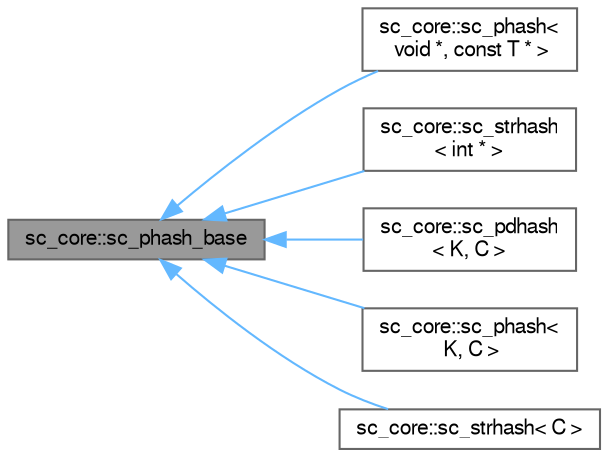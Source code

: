 digraph "sc_core::sc_phash_base"
{
 // LATEX_PDF_SIZE
  bgcolor="transparent";
  edge [fontname=FreeSans,fontsize=10,labelfontname=FreeSans,labelfontsize=10];
  node [fontname=FreeSans,fontsize=10,shape=box,height=0.2,width=0.4];
  rankdir="LR";
  Node1 [id="Node000001",label="sc_core::sc_phash_base",height=0.2,width=0.4,color="gray40", fillcolor="grey60", style="filled", fontcolor="black",tooltip=" "];
  Node1 -> Node2 [id="edge1_Node000001_Node000002",dir="back",color="steelblue1",style="solid",tooltip=" "];
  Node2 [id="Node000002",label="sc_core::sc_phash\<\l void *, const T * \>",height=0.2,width=0.4,color="gray40", fillcolor="white", style="filled",URL="$a02301.html",tooltip=" "];
  Node1 -> Node3 [id="edge2_Node000001_Node000003",dir="back",color="steelblue1",style="solid",tooltip=" "];
  Node3 [id="Node000003",label="sc_core::sc_strhash\l\< int * \>",height=0.2,width=0.4,color="gray40", fillcolor="white", style="filled",URL="$a02313.html",tooltip=" "];
  Node1 -> Node4 [id="edge3_Node000001_Node000004",dir="back",color="steelblue1",style="solid",tooltip=" "];
  Node4 [id="Node000004",label="sc_core::sc_pdhash\l\< K, C \>",height=0.2,width=0.4,color="gray40", fillcolor="white", style="filled",URL="$a02305.html",tooltip=" "];
  Node1 -> Node5 [id="edge4_Node000001_Node000005",dir="back",color="steelblue1",style="solid",tooltip=" "];
  Node5 [id="Node000005",label="sc_core::sc_phash\<\l K, C \>",height=0.2,width=0.4,color="gray40", fillcolor="white", style="filled",URL="$a02301.html",tooltip=" "];
  Node1 -> Node6 [id="edge5_Node000001_Node000006",dir="back",color="steelblue1",style="solid",tooltip=" "];
  Node6 [id="Node000006",label="sc_core::sc_strhash\< C \>",height=0.2,width=0.4,color="gray40", fillcolor="white", style="filled",URL="$a02313.html",tooltip=" "];
}
